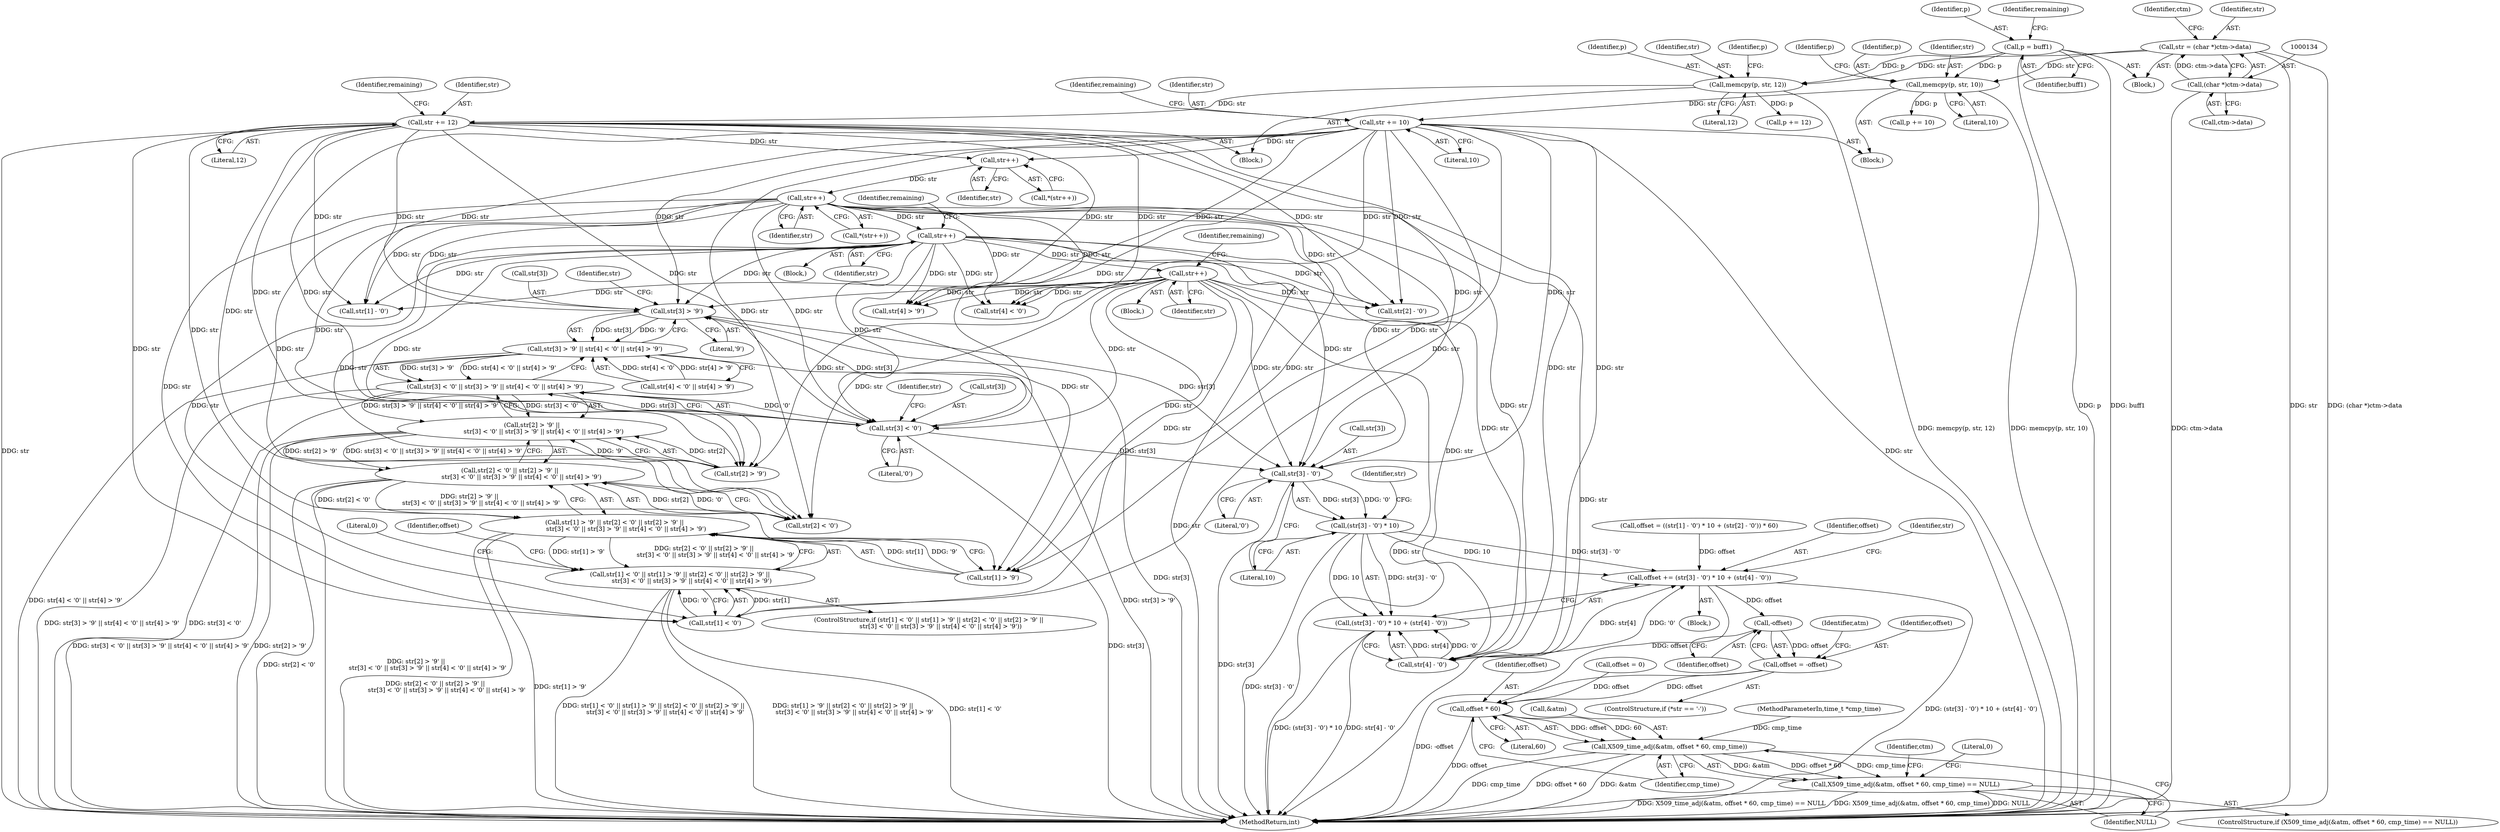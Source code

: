 digraph "0_openssl_f48b83b4fb7d6689584cf25f61ca63a4891f5b11@pointer" {
"1000395" [label="(Call,str[3] > '9')"];
"1000297" [label="(Call,str++)"];
"1000280" [label="(Call,str++)"];
"1000267" [label="(Call,str++)"];
"1000260" [label="(Call,str++)"];
"1000215" [label="(Call,str += 12)"];
"1000208" [label="(Call,memcpy(p, str, 12))"];
"1000123" [label="(Call,p = buff1)"];
"1000131" [label="(Call,str = (char *)ctm->data)"];
"1000133" [label="(Call,(char *)ctm->data)"];
"1000176" [label="(Call,str += 10)"];
"1000169" [label="(Call,memcpy(p, str, 10))"];
"1000389" [label="(Call,str[3] < '0')"];
"1000394" [label="(Call,str[3] > '9' || str[4] < '0' || str[4] > '9')"];
"1000388" [label="(Call,str[3] < '0' || str[3] > '9' || str[4] < '0' || str[4] > '9')"];
"1000382" [label="(Call,str[2] > '9' ||\n            str[3] < '0' || str[3] > '9' || str[4] < '0' || str[4] > '9')"];
"1000376" [label="(Call,str[2] < '0' || str[2] > '9' ||\n            str[3] < '0' || str[3] > '9' || str[4] < '0' || str[4] > '9')"];
"1000370" [label="(Call,str[1] > '9' || str[2] < '0' || str[2] > '9' ||\n            str[3] < '0' || str[3] > '9' || str[4] < '0' || str[4] > '9')"];
"1000364" [label="(Call,str[1] < '0' || str[1] > '9' || str[2] < '0' || str[2] > '9' ||\n            str[3] < '0' || str[3] > '9' || str[4] < '0' || str[4] > '9')"];
"1000434" [label="(Call,str[3] - '0')"];
"1000433" [label="(Call,(str[3] - '0') * 10)"];
"1000430" [label="(Call,offset += (str[3] - '0') * 10 + (str[4] - '0'))"];
"1000452" [label="(Call,-offset)"];
"1000450" [label="(Call,offset = -offset)"];
"1000484" [label="(Call,offset * 60)"];
"1000481" [label="(Call,X509_time_adj(&atm, offset * 60, cmp_time))"];
"1000480" [label="(Call,X509_time_adj(&atm, offset * 60, cmp_time) == NULL)"];
"1000432" [label="(Call,(str[3] - '0') * 10 + (str[4] - '0'))"];
"1000298" [label="(Identifier,str)"];
"1000448" [label="(Identifier,str)"];
"1000484" [label="(Call,offset * 60)"];
"1000413" [label="(Call,offset = ((str[1] - '0') * 10 + (str[2] - '0')) * 60)"];
"1000488" [label="(Identifier,NULL)"];
"1000494" [label="(Identifier,ctm)"];
"1000133" [label="(Call,(char *)ctm->data)"];
"1000174" [label="(Identifier,p)"];
"1000340" [label="(Call,offset = 0)"];
"1000209" [label="(Identifier,p)"];
"1000124" [label="(Identifier,p)"];
"1000486" [label="(Literal,60)"];
"1000208" [label="(Call,memcpy(p, str, 12))"];
"1000173" [label="(Call,p += 10)"];
"1000481" [label="(Call,X509_time_adj(&atm, offset * 60, cmp_time))"];
"1000389" [label="(Call,str[3] < '0')"];
"1000490" [label="(Literal,0)"];
"1000445" [label="(ControlStructure,if (*str == '-'))"];
"1000452" [label="(Call,-offset)"];
"1000383" [label="(Call,str[2] > '9')"];
"1000456" [label="(Identifier,atm)"];
"1000570" [label="(MethodReturn,int)"];
"1000394" [label="(Call,str[3] > '9' || str[4] < '0' || str[4] > '9')"];
"1000388" [label="(Call,str[3] < '0' || str[3] > '9' || str[4] < '0' || str[4] > '9')"];
"1000487" [label="(Identifier,cmp_time)"];
"1000169" [label="(Call,memcpy(p, str, 10))"];
"1000390" [label="(Call,str[3])"];
"1000217" [label="(Literal,12)"];
"1000123" [label="(Call,p = buff1)"];
"1000260" [label="(Call,str++)"];
"1000125" [label="(Identifier,buff1)"];
"1000396" [label="(Call,str[3])"];
"1000215" [label="(Call,str += 12)"];
"1000418" [label="(Call,str[1] - '0')"];
"1000127" [label="(Identifier,remaining)"];
"1000261" [label="(Identifier,str)"];
"1000296" [label="(Block,)"];
"1000212" [label="(Call,p += 12)"];
"1000376" [label="(Call,str[2] < '0' || str[2] > '9' ||\n            str[3] < '0' || str[3] > '9' || str[4] < '0' || str[4] > '9')"];
"1000281" [label="(Identifier,str)"];
"1000365" [label="(Call,str[1] < '0')"];
"1000403" [label="(Identifier,str)"];
"1000112" [label="(MethodParameterIn,time_t *cmp_time)"];
"1000170" [label="(Identifier,p)"];
"1000377" [label="(Call,str[2] < '0')"];
"1000364" [label="(Call,str[1] < '0' || str[1] > '9' || str[2] < '0' || str[2] > '9' ||\n            str[3] < '0' || str[3] > '9' || str[4] < '0' || str[4] > '9')"];
"1000141" [label="(Identifier,ctm)"];
"1000482" [label="(Call,&atm)"];
"1000171" [label="(Identifier,str)"];
"1000210" [label="(Identifier,str)"];
"1000438" [label="(Literal,'0')"];
"1000450" [label="(Call,offset = -offset)"];
"1000180" [label="(Identifier,remaining)"];
"1000344" [label="(Block,)"];
"1000268" [label="(Identifier,str)"];
"1000113" [label="(Block,)"];
"1000219" [label="(Identifier,remaining)"];
"1000442" [label="(Identifier,str)"];
"1000283" [label="(Identifier,remaining)"];
"1000431" [label="(Identifier,offset)"];
"1000297" [label="(Call,str++)"];
"1000414" [label="(Identifier,offset)"];
"1000432" [label="(Call,(str[3] - '0') * 10 + (str[4] - '0'))"];
"1000424" [label="(Call,str[2] - '0')"];
"1000259" [label="(Call,*(str++))"];
"1000440" [label="(Call,str[4] - '0')"];
"1000485" [label="(Identifier,offset)"];
"1000434" [label="(Call,str[3] - '0')"];
"1000280" [label="(Call,str++)"];
"1000183" [label="(Block,)"];
"1000397" [label="(Identifier,str)"];
"1000370" [label="(Call,str[1] > '9' || str[2] < '0' || str[2] > '9' ||\n            str[3] < '0' || str[3] > '9' || str[4] < '0' || str[4] > '9')"];
"1000451" [label="(Identifier,offset)"];
"1000267" [label="(Call,str++)"];
"1000300" [label="(Identifier,remaining)"];
"1000406" [label="(Call,str[4] > '9')"];
"1000211" [label="(Literal,12)"];
"1000453" [label="(Identifier,offset)"];
"1000401" [label="(Call,str[4] < '0')"];
"1000266" [label="(Call,*(str++))"];
"1000479" [label="(ControlStructure,if (X509_time_adj(&atm, offset * 60, cmp_time) == NULL))"];
"1000213" [label="(Identifier,p)"];
"1000279" [label="(Block,)"];
"1000172" [label="(Literal,10)"];
"1000433" [label="(Call,(str[3] - '0') * 10)"];
"1000216" [label="(Identifier,str)"];
"1000393" [label="(Literal,'0')"];
"1000439" [label="(Literal,10)"];
"1000178" [label="(Literal,10)"];
"1000132" [label="(Identifier,str)"];
"1000144" [label="(Block,)"];
"1000177" [label="(Identifier,str)"];
"1000399" [label="(Literal,'9')"];
"1000131" [label="(Call,str = (char *)ctm->data)"];
"1000430" [label="(Call,offset += (str[3] - '0') * 10 + (str[4] - '0'))"];
"1000371" [label="(Call,str[1] > '9')"];
"1000382" [label="(Call,str[2] > '9' ||\n            str[3] < '0' || str[3] > '9' || str[4] < '0' || str[4] > '9')"];
"1000176" [label="(Call,str += 10)"];
"1000412" [label="(Literal,0)"];
"1000363" [label="(ControlStructure,if (str[1] < '0' || str[1] > '9' || str[2] < '0' || str[2] > '9' ||\n            str[3] < '0' || str[3] > '9' || str[4] < '0' || str[4] > '9'))"];
"1000395" [label="(Call,str[3] > '9')"];
"1000135" [label="(Call,ctm->data)"];
"1000480" [label="(Call,X509_time_adj(&atm, offset * 60, cmp_time) == NULL)"];
"1000435" [label="(Call,str[3])"];
"1000400" [label="(Call,str[4] < '0' || str[4] > '9')"];
"1000395" -> "1000394"  [label="AST: "];
"1000395" -> "1000399"  [label="CFG: "];
"1000396" -> "1000395"  [label="AST: "];
"1000399" -> "1000395"  [label="AST: "];
"1000403" -> "1000395"  [label="CFG: "];
"1000394" -> "1000395"  [label="CFG: "];
"1000395" -> "1000570"  [label="DDG: str[3]"];
"1000395" -> "1000394"  [label="DDG: str[3]"];
"1000395" -> "1000394"  [label="DDG: '9'"];
"1000297" -> "1000395"  [label="DDG: str"];
"1000215" -> "1000395"  [label="DDG: str"];
"1000267" -> "1000395"  [label="DDG: str"];
"1000176" -> "1000395"  [label="DDG: str"];
"1000389" -> "1000395"  [label="DDG: str[3]"];
"1000280" -> "1000395"  [label="DDG: str"];
"1000395" -> "1000434"  [label="DDG: str[3]"];
"1000297" -> "1000296"  [label="AST: "];
"1000297" -> "1000298"  [label="CFG: "];
"1000298" -> "1000297"  [label="AST: "];
"1000300" -> "1000297"  [label="CFG: "];
"1000297" -> "1000570"  [label="DDG: str"];
"1000280" -> "1000297"  [label="DDG: str"];
"1000297" -> "1000365"  [label="DDG: str"];
"1000297" -> "1000371"  [label="DDG: str"];
"1000297" -> "1000377"  [label="DDG: str"];
"1000297" -> "1000383"  [label="DDG: str"];
"1000297" -> "1000389"  [label="DDG: str"];
"1000297" -> "1000401"  [label="DDG: str"];
"1000297" -> "1000406"  [label="DDG: str"];
"1000297" -> "1000418"  [label="DDG: str"];
"1000297" -> "1000424"  [label="DDG: str"];
"1000297" -> "1000434"  [label="DDG: str"];
"1000297" -> "1000440"  [label="DDG: str"];
"1000280" -> "1000279"  [label="AST: "];
"1000280" -> "1000281"  [label="CFG: "];
"1000281" -> "1000280"  [label="AST: "];
"1000283" -> "1000280"  [label="CFG: "];
"1000280" -> "1000570"  [label="DDG: str"];
"1000267" -> "1000280"  [label="DDG: str"];
"1000280" -> "1000365"  [label="DDG: str"];
"1000280" -> "1000371"  [label="DDG: str"];
"1000280" -> "1000377"  [label="DDG: str"];
"1000280" -> "1000383"  [label="DDG: str"];
"1000280" -> "1000389"  [label="DDG: str"];
"1000280" -> "1000401"  [label="DDG: str"];
"1000280" -> "1000406"  [label="DDG: str"];
"1000280" -> "1000418"  [label="DDG: str"];
"1000280" -> "1000424"  [label="DDG: str"];
"1000280" -> "1000434"  [label="DDG: str"];
"1000280" -> "1000440"  [label="DDG: str"];
"1000267" -> "1000266"  [label="AST: "];
"1000267" -> "1000268"  [label="CFG: "];
"1000268" -> "1000267"  [label="AST: "];
"1000266" -> "1000267"  [label="CFG: "];
"1000267" -> "1000570"  [label="DDG: str"];
"1000260" -> "1000267"  [label="DDG: str"];
"1000267" -> "1000365"  [label="DDG: str"];
"1000267" -> "1000371"  [label="DDG: str"];
"1000267" -> "1000377"  [label="DDG: str"];
"1000267" -> "1000383"  [label="DDG: str"];
"1000267" -> "1000389"  [label="DDG: str"];
"1000267" -> "1000401"  [label="DDG: str"];
"1000267" -> "1000406"  [label="DDG: str"];
"1000267" -> "1000418"  [label="DDG: str"];
"1000267" -> "1000424"  [label="DDG: str"];
"1000267" -> "1000434"  [label="DDG: str"];
"1000267" -> "1000440"  [label="DDG: str"];
"1000260" -> "1000259"  [label="AST: "];
"1000260" -> "1000261"  [label="CFG: "];
"1000261" -> "1000260"  [label="AST: "];
"1000259" -> "1000260"  [label="CFG: "];
"1000215" -> "1000260"  [label="DDG: str"];
"1000176" -> "1000260"  [label="DDG: str"];
"1000215" -> "1000183"  [label="AST: "];
"1000215" -> "1000217"  [label="CFG: "];
"1000216" -> "1000215"  [label="AST: "];
"1000217" -> "1000215"  [label="AST: "];
"1000219" -> "1000215"  [label="CFG: "];
"1000215" -> "1000570"  [label="DDG: str"];
"1000208" -> "1000215"  [label="DDG: str"];
"1000215" -> "1000365"  [label="DDG: str"];
"1000215" -> "1000371"  [label="DDG: str"];
"1000215" -> "1000377"  [label="DDG: str"];
"1000215" -> "1000383"  [label="DDG: str"];
"1000215" -> "1000389"  [label="DDG: str"];
"1000215" -> "1000401"  [label="DDG: str"];
"1000215" -> "1000406"  [label="DDG: str"];
"1000215" -> "1000418"  [label="DDG: str"];
"1000215" -> "1000424"  [label="DDG: str"];
"1000215" -> "1000434"  [label="DDG: str"];
"1000215" -> "1000440"  [label="DDG: str"];
"1000208" -> "1000183"  [label="AST: "];
"1000208" -> "1000211"  [label="CFG: "];
"1000209" -> "1000208"  [label="AST: "];
"1000210" -> "1000208"  [label="AST: "];
"1000211" -> "1000208"  [label="AST: "];
"1000213" -> "1000208"  [label="CFG: "];
"1000208" -> "1000570"  [label="DDG: memcpy(p, str, 12)"];
"1000123" -> "1000208"  [label="DDG: p"];
"1000131" -> "1000208"  [label="DDG: str"];
"1000208" -> "1000212"  [label="DDG: p"];
"1000123" -> "1000113"  [label="AST: "];
"1000123" -> "1000125"  [label="CFG: "];
"1000124" -> "1000123"  [label="AST: "];
"1000125" -> "1000123"  [label="AST: "];
"1000127" -> "1000123"  [label="CFG: "];
"1000123" -> "1000570"  [label="DDG: buff1"];
"1000123" -> "1000570"  [label="DDG: p"];
"1000123" -> "1000169"  [label="DDG: p"];
"1000131" -> "1000113"  [label="AST: "];
"1000131" -> "1000133"  [label="CFG: "];
"1000132" -> "1000131"  [label="AST: "];
"1000133" -> "1000131"  [label="AST: "];
"1000141" -> "1000131"  [label="CFG: "];
"1000131" -> "1000570"  [label="DDG: str"];
"1000131" -> "1000570"  [label="DDG: (char *)ctm->data"];
"1000133" -> "1000131"  [label="DDG: ctm->data"];
"1000131" -> "1000169"  [label="DDG: str"];
"1000133" -> "1000135"  [label="CFG: "];
"1000134" -> "1000133"  [label="AST: "];
"1000135" -> "1000133"  [label="AST: "];
"1000133" -> "1000570"  [label="DDG: ctm->data"];
"1000176" -> "1000144"  [label="AST: "];
"1000176" -> "1000178"  [label="CFG: "];
"1000177" -> "1000176"  [label="AST: "];
"1000178" -> "1000176"  [label="AST: "];
"1000180" -> "1000176"  [label="CFG: "];
"1000176" -> "1000570"  [label="DDG: str"];
"1000169" -> "1000176"  [label="DDG: str"];
"1000176" -> "1000365"  [label="DDG: str"];
"1000176" -> "1000371"  [label="DDG: str"];
"1000176" -> "1000377"  [label="DDG: str"];
"1000176" -> "1000383"  [label="DDG: str"];
"1000176" -> "1000389"  [label="DDG: str"];
"1000176" -> "1000401"  [label="DDG: str"];
"1000176" -> "1000406"  [label="DDG: str"];
"1000176" -> "1000418"  [label="DDG: str"];
"1000176" -> "1000424"  [label="DDG: str"];
"1000176" -> "1000434"  [label="DDG: str"];
"1000176" -> "1000440"  [label="DDG: str"];
"1000169" -> "1000144"  [label="AST: "];
"1000169" -> "1000172"  [label="CFG: "];
"1000170" -> "1000169"  [label="AST: "];
"1000171" -> "1000169"  [label="AST: "];
"1000172" -> "1000169"  [label="AST: "];
"1000174" -> "1000169"  [label="CFG: "];
"1000169" -> "1000570"  [label="DDG: memcpy(p, str, 10)"];
"1000169" -> "1000173"  [label="DDG: p"];
"1000389" -> "1000388"  [label="AST: "];
"1000389" -> "1000393"  [label="CFG: "];
"1000390" -> "1000389"  [label="AST: "];
"1000393" -> "1000389"  [label="AST: "];
"1000397" -> "1000389"  [label="CFG: "];
"1000388" -> "1000389"  [label="CFG: "];
"1000389" -> "1000570"  [label="DDG: str[3]"];
"1000389" -> "1000388"  [label="DDG: str[3]"];
"1000389" -> "1000388"  [label="DDG: '0'"];
"1000389" -> "1000434"  [label="DDG: str[3]"];
"1000394" -> "1000388"  [label="AST: "];
"1000394" -> "1000400"  [label="CFG: "];
"1000400" -> "1000394"  [label="AST: "];
"1000388" -> "1000394"  [label="CFG: "];
"1000394" -> "1000570"  [label="DDG: str[4] < '0' || str[4] > '9'"];
"1000394" -> "1000570"  [label="DDG: str[3] > '9'"];
"1000394" -> "1000388"  [label="DDG: str[3] > '9'"];
"1000394" -> "1000388"  [label="DDG: str[4] < '0' || str[4] > '9'"];
"1000400" -> "1000394"  [label="DDG: str[4] < '0'"];
"1000400" -> "1000394"  [label="DDG: str[4] > '9'"];
"1000388" -> "1000382"  [label="AST: "];
"1000382" -> "1000388"  [label="CFG: "];
"1000388" -> "1000570"  [label="DDG: str[3] > '9' || str[4] < '0' || str[4] > '9'"];
"1000388" -> "1000570"  [label="DDG: str[3] < '0'"];
"1000388" -> "1000382"  [label="DDG: str[3] < '0'"];
"1000388" -> "1000382"  [label="DDG: str[3] > '9' || str[4] < '0' || str[4] > '9'"];
"1000382" -> "1000376"  [label="AST: "];
"1000382" -> "1000383"  [label="CFG: "];
"1000383" -> "1000382"  [label="AST: "];
"1000376" -> "1000382"  [label="CFG: "];
"1000382" -> "1000570"  [label="DDG: str[2] > '9'"];
"1000382" -> "1000570"  [label="DDG: str[3] < '0' || str[3] > '9' || str[4] < '0' || str[4] > '9'"];
"1000382" -> "1000376"  [label="DDG: str[2] > '9'"];
"1000382" -> "1000376"  [label="DDG: str[3] < '0' || str[3] > '9' || str[4] < '0' || str[4] > '9'"];
"1000383" -> "1000382"  [label="DDG: str[2]"];
"1000383" -> "1000382"  [label="DDG: '9'"];
"1000376" -> "1000370"  [label="AST: "];
"1000376" -> "1000377"  [label="CFG: "];
"1000377" -> "1000376"  [label="AST: "];
"1000370" -> "1000376"  [label="CFG: "];
"1000376" -> "1000570"  [label="DDG: str[2] < '0'"];
"1000376" -> "1000570"  [label="DDG: str[2] > '9' ||\n            str[3] < '0' || str[3] > '9' || str[4] < '0' || str[4] > '9'"];
"1000376" -> "1000370"  [label="DDG: str[2] < '0'"];
"1000376" -> "1000370"  [label="DDG: str[2] > '9' ||\n            str[3] < '0' || str[3] > '9' || str[4] < '0' || str[4] > '9'"];
"1000377" -> "1000376"  [label="DDG: str[2]"];
"1000377" -> "1000376"  [label="DDG: '0'"];
"1000370" -> "1000364"  [label="AST: "];
"1000370" -> "1000371"  [label="CFG: "];
"1000371" -> "1000370"  [label="AST: "];
"1000364" -> "1000370"  [label="CFG: "];
"1000370" -> "1000570"  [label="DDG: str[2] < '0' || str[2] > '9' ||\n            str[3] < '0' || str[3] > '9' || str[4] < '0' || str[4] > '9'"];
"1000370" -> "1000570"  [label="DDG: str[1] > '9'"];
"1000370" -> "1000364"  [label="DDG: str[1] > '9'"];
"1000370" -> "1000364"  [label="DDG: str[2] < '0' || str[2] > '9' ||\n            str[3] < '0' || str[3] > '9' || str[4] < '0' || str[4] > '9'"];
"1000371" -> "1000370"  [label="DDG: str[1]"];
"1000371" -> "1000370"  [label="DDG: '9'"];
"1000364" -> "1000363"  [label="AST: "];
"1000364" -> "1000365"  [label="CFG: "];
"1000365" -> "1000364"  [label="AST: "];
"1000412" -> "1000364"  [label="CFG: "];
"1000414" -> "1000364"  [label="CFG: "];
"1000364" -> "1000570"  [label="DDG: str[1] < '0'"];
"1000364" -> "1000570"  [label="DDG: str[1] > '9' || str[2] < '0' || str[2] > '9' ||\n            str[3] < '0' || str[3] > '9' || str[4] < '0' || str[4] > '9'"];
"1000364" -> "1000570"  [label="DDG: str[1] < '0' || str[1] > '9' || str[2] < '0' || str[2] > '9' ||\n            str[3] < '0' || str[3] > '9' || str[4] < '0' || str[4] > '9'"];
"1000365" -> "1000364"  [label="DDG: str[1]"];
"1000365" -> "1000364"  [label="DDG: '0'"];
"1000434" -> "1000433"  [label="AST: "];
"1000434" -> "1000438"  [label="CFG: "];
"1000435" -> "1000434"  [label="AST: "];
"1000438" -> "1000434"  [label="AST: "];
"1000439" -> "1000434"  [label="CFG: "];
"1000434" -> "1000570"  [label="DDG: str[3]"];
"1000434" -> "1000433"  [label="DDG: str[3]"];
"1000434" -> "1000433"  [label="DDG: '0'"];
"1000433" -> "1000432"  [label="AST: "];
"1000433" -> "1000439"  [label="CFG: "];
"1000439" -> "1000433"  [label="AST: "];
"1000442" -> "1000433"  [label="CFG: "];
"1000433" -> "1000570"  [label="DDG: str[3] - '0'"];
"1000433" -> "1000430"  [label="DDG: str[3] - '0'"];
"1000433" -> "1000430"  [label="DDG: 10"];
"1000433" -> "1000432"  [label="DDG: str[3] - '0'"];
"1000433" -> "1000432"  [label="DDG: 10"];
"1000430" -> "1000344"  [label="AST: "];
"1000430" -> "1000432"  [label="CFG: "];
"1000431" -> "1000430"  [label="AST: "];
"1000432" -> "1000430"  [label="AST: "];
"1000448" -> "1000430"  [label="CFG: "];
"1000430" -> "1000570"  [label="DDG: (str[3] - '0') * 10 + (str[4] - '0')"];
"1000440" -> "1000430"  [label="DDG: str[4]"];
"1000440" -> "1000430"  [label="DDG: '0'"];
"1000413" -> "1000430"  [label="DDG: offset"];
"1000430" -> "1000452"  [label="DDG: offset"];
"1000430" -> "1000484"  [label="DDG: offset"];
"1000452" -> "1000450"  [label="AST: "];
"1000452" -> "1000453"  [label="CFG: "];
"1000453" -> "1000452"  [label="AST: "];
"1000450" -> "1000452"  [label="CFG: "];
"1000452" -> "1000450"  [label="DDG: offset"];
"1000450" -> "1000445"  [label="AST: "];
"1000451" -> "1000450"  [label="AST: "];
"1000456" -> "1000450"  [label="CFG: "];
"1000450" -> "1000570"  [label="DDG: -offset"];
"1000450" -> "1000484"  [label="DDG: offset"];
"1000484" -> "1000481"  [label="AST: "];
"1000484" -> "1000486"  [label="CFG: "];
"1000485" -> "1000484"  [label="AST: "];
"1000486" -> "1000484"  [label="AST: "];
"1000487" -> "1000484"  [label="CFG: "];
"1000484" -> "1000570"  [label="DDG: offset"];
"1000484" -> "1000481"  [label="DDG: offset"];
"1000484" -> "1000481"  [label="DDG: 60"];
"1000340" -> "1000484"  [label="DDG: offset"];
"1000481" -> "1000480"  [label="AST: "];
"1000481" -> "1000487"  [label="CFG: "];
"1000482" -> "1000481"  [label="AST: "];
"1000487" -> "1000481"  [label="AST: "];
"1000488" -> "1000481"  [label="CFG: "];
"1000481" -> "1000570"  [label="DDG: cmp_time"];
"1000481" -> "1000570"  [label="DDG: offset * 60"];
"1000481" -> "1000570"  [label="DDG: &atm"];
"1000481" -> "1000480"  [label="DDG: &atm"];
"1000481" -> "1000480"  [label="DDG: offset * 60"];
"1000481" -> "1000480"  [label="DDG: cmp_time"];
"1000112" -> "1000481"  [label="DDG: cmp_time"];
"1000480" -> "1000479"  [label="AST: "];
"1000480" -> "1000488"  [label="CFG: "];
"1000488" -> "1000480"  [label="AST: "];
"1000490" -> "1000480"  [label="CFG: "];
"1000494" -> "1000480"  [label="CFG: "];
"1000480" -> "1000570"  [label="DDG: NULL"];
"1000480" -> "1000570"  [label="DDG: X509_time_adj(&atm, offset * 60, cmp_time) == NULL"];
"1000480" -> "1000570"  [label="DDG: X509_time_adj(&atm, offset * 60, cmp_time)"];
"1000432" -> "1000440"  [label="CFG: "];
"1000440" -> "1000432"  [label="AST: "];
"1000432" -> "1000570"  [label="DDG: str[4] - '0'"];
"1000432" -> "1000570"  [label="DDG: (str[3] - '0') * 10"];
"1000440" -> "1000432"  [label="DDG: str[4]"];
"1000440" -> "1000432"  [label="DDG: '0'"];
}

